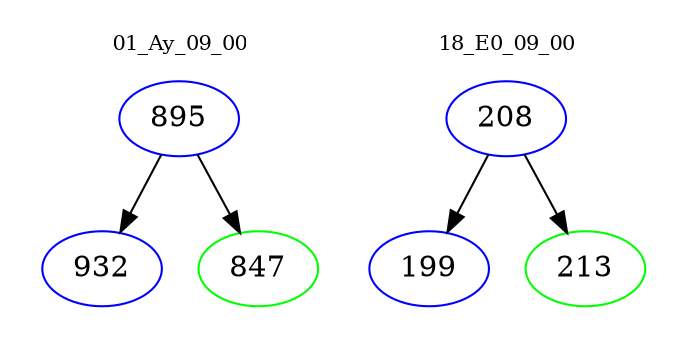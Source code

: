 digraph{
subgraph cluster_0 {
color = white
label = "01_Ay_09_00";
fontsize=10;
T0_895 [label="895", color="blue"]
T0_895 -> T0_932 [color="black"]
T0_932 [label="932", color="blue"]
T0_895 -> T0_847 [color="black"]
T0_847 [label="847", color="green"]
}
subgraph cluster_1 {
color = white
label = "18_E0_09_00";
fontsize=10;
T1_208 [label="208", color="blue"]
T1_208 -> T1_199 [color="black"]
T1_199 [label="199", color="blue"]
T1_208 -> T1_213 [color="black"]
T1_213 [label="213", color="green"]
}
}

